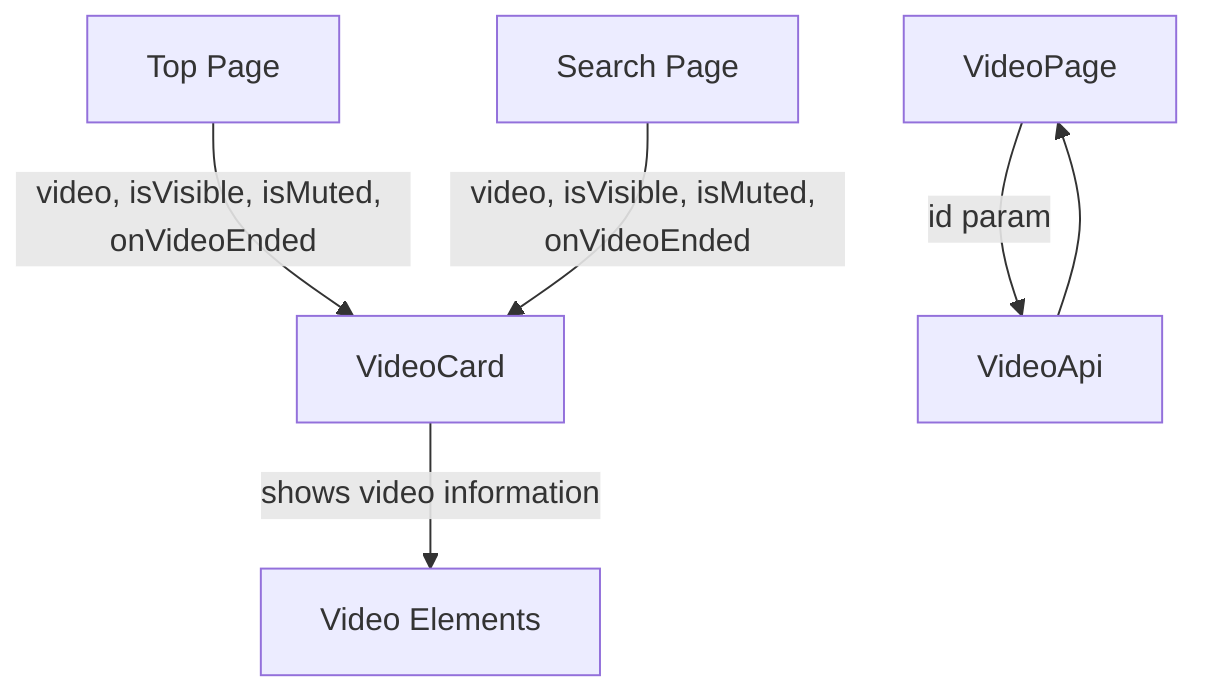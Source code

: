 graph TD
    Top[Top Page] -->|video, isVisible, isMuted, onVideoEnded| VideoCard
    Search[Search Page] -->|video, isVisible, isMuted, onVideoEnded| VideoCard
    VideoCard -->|shows video information| UI[Video Elements]

    VideoPage -->|id param| VideoApi
    VideoApi --> VideoPage